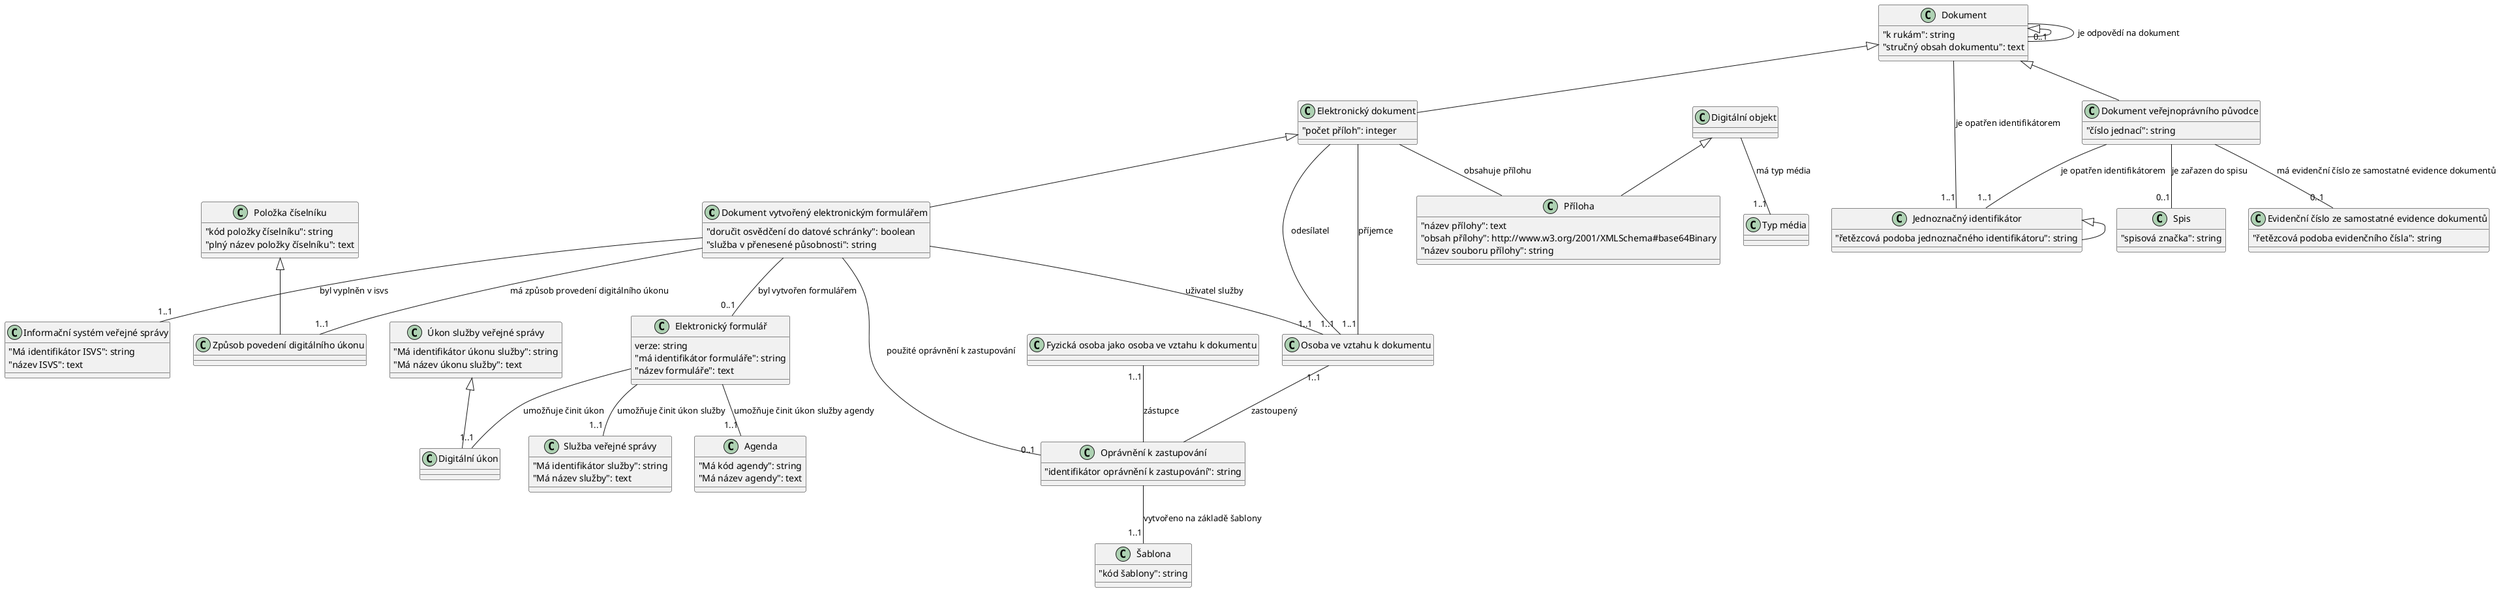 @startuml
set namespaceSeparator none
class "Dokument vytvořený elektronickým formulářem" {
  "doručit osvědčení do datové schránky": boolean
  "služba v přenesené působnosti": string
}

class "Elektronický dokument" {
  "počet příloh": integer
}

class "Informační systém veřejné správy" {
  "Má identifikátor ISVS": string
  "název ISVS": text
}

class "Způsob povedení digitálního úkonu" {
}

class "Položka číselníku" {
  "kód položky číselníku": string
  "plný název položky číselníku": text
}

class "Elektronický formulář" {
  verze: string
  "má identifikátor formuláře": string
  "název formuláře": text
}

class Dokument {
  "k rukám": string
  "stručný obsah dokumentu": text
}

class "Příloha" {
  "název přílohy": text
  "obsah přílohy": http://www.w3.org/2001/XMLSchema#base64Binary
  "název souboru přílohy": string
}

class "Digitální objekt" {
}

class "Jednoznačný identifikátor" {
  "řetězcová podoba jednoznačného identifikátoru": string
}

class Dokument {
}

class "Dokument veřejnoprávního původce" {
  "číslo jednací": string
}

class "Jednoznačný identifikátor" {
}

class Spis {
  "spisová značka": string
}

class "Evidenční číslo ze samostatné evidence dokumentů" {
  "řetězcová podoba evidenčního čísla": string
}

class "Fyzická osoba jako osoba ve vztahu k dokumentu" {
}

class "Osoba ve vztahu k dokumentu" {
}

class "Digitální úkon" {
}

class "Úkon služby veřejné správy" {
  "Má identifikátor úkonu služby": string
  "Má název úkonu služby": text
}

class "Služba veřejné správy" {
  "Má identifikátor služby": string
  "Má název služby": text
}

class Agenda {
  "Má kód agendy": string
  "Má název agendy": text
}

class "Typ média" {
}

class "Oprávnění k zastupování" {
  "identifikátor oprávnění k zastupování": string
}

class "Šablona" {
  "kód šablony": string
}

"Elektronický dokument" <|-- "Dokument vytvořený elektronickým formulářem"
Dokument <|-- "Elektronický dokument"
"Položka číselníku" <|-- "Způsob povedení digitálního úkonu"
"Digitální objekt" <|-- "Příloha"
Dokument <|-- Dokument
Dokument <|-- "Dokument veřejnoprávního původce"
"Jednoznačný identifikátor" <|-- "Jednoznačný identifikátor"
"Úkon služby veřejné správy" <|-- "Digitální úkon"
"Dokument vytvořený elektronickým formulářem" -- "1..1" "Informační systém veřejné správy" :  "byl vyplněn v isvs"
"Dokument vytvořený elektronickým formulářem" -- "1..1" "Způsob povedení digitálního úkonu" :  "má způsob provedení digitálního úkonu"
"Dokument vytvořený elektronickým formulářem" -- "0..1" "Elektronický formulář" :  "byl vytvořen formulářem"
"Dokument vytvořený elektronickým formulářem" -- "1..1" "Osoba ve vztahu k dokumentu" :  "uživatel služby"
"Dokument vytvořený elektronickým formulářem" -- "0..1" "Oprávnění k zastupování" :  "použité oprávnění k zastupování"
"Elektronický dokument" -- "Příloha" :  "obsahuje přílohu"
"Elektronický dokument" -- "1..1" "Osoba ve vztahu k dokumentu" :  "odesílatel"
"Elektronický dokument" -- "1..1" "Osoba ve vztahu k dokumentu" :  "příjemce"
"Elektronický formulář" -- "1..1" "Digitální úkon" :  "umožňuje činit úkon"
"Elektronický formulář" -- "1..1" "Služba veřejné správy" :  "umožňuje činit úkon služby"
"Elektronický formulář" -- "1..1" Agenda :  "umožňuje činit úkon služby agendy"
Dokument -- "0..1" Dokument :  "je odpovědí na dokument"
Dokument -- "1..1" "Jednoznačný identifikátor" :  "je opatřen identifikátorem"
"Digitální objekt" -- "1..1" "Typ média" :  "má typ média"
"Dokument veřejnoprávního původce" -- "1..1" "Jednoznačný identifikátor" :  "je opatřen identifikátorem"
"Dokument veřejnoprávního původce" -- "0..1" Spis :  "je zařazen do spisu"
"Dokument veřejnoprávního původce" -- "0..1" "Evidenční číslo ze samostatné evidence dokumentů" :  "má evidenční číslo ze samostatné evidence dokumentů"
"Fyzická osoba jako osoba ve vztahu k dokumentu" "1..1" -- "Oprávnění k zastupování" :  "zástupce"
"Osoba ve vztahu k dokumentu" "1..1" -- "Oprávnění k zastupování" :  "zastoupený"
"Oprávnění k zastupování" -- "1..1" "Šablona" :  "vytvořeno na základě šablony"
@enduml
